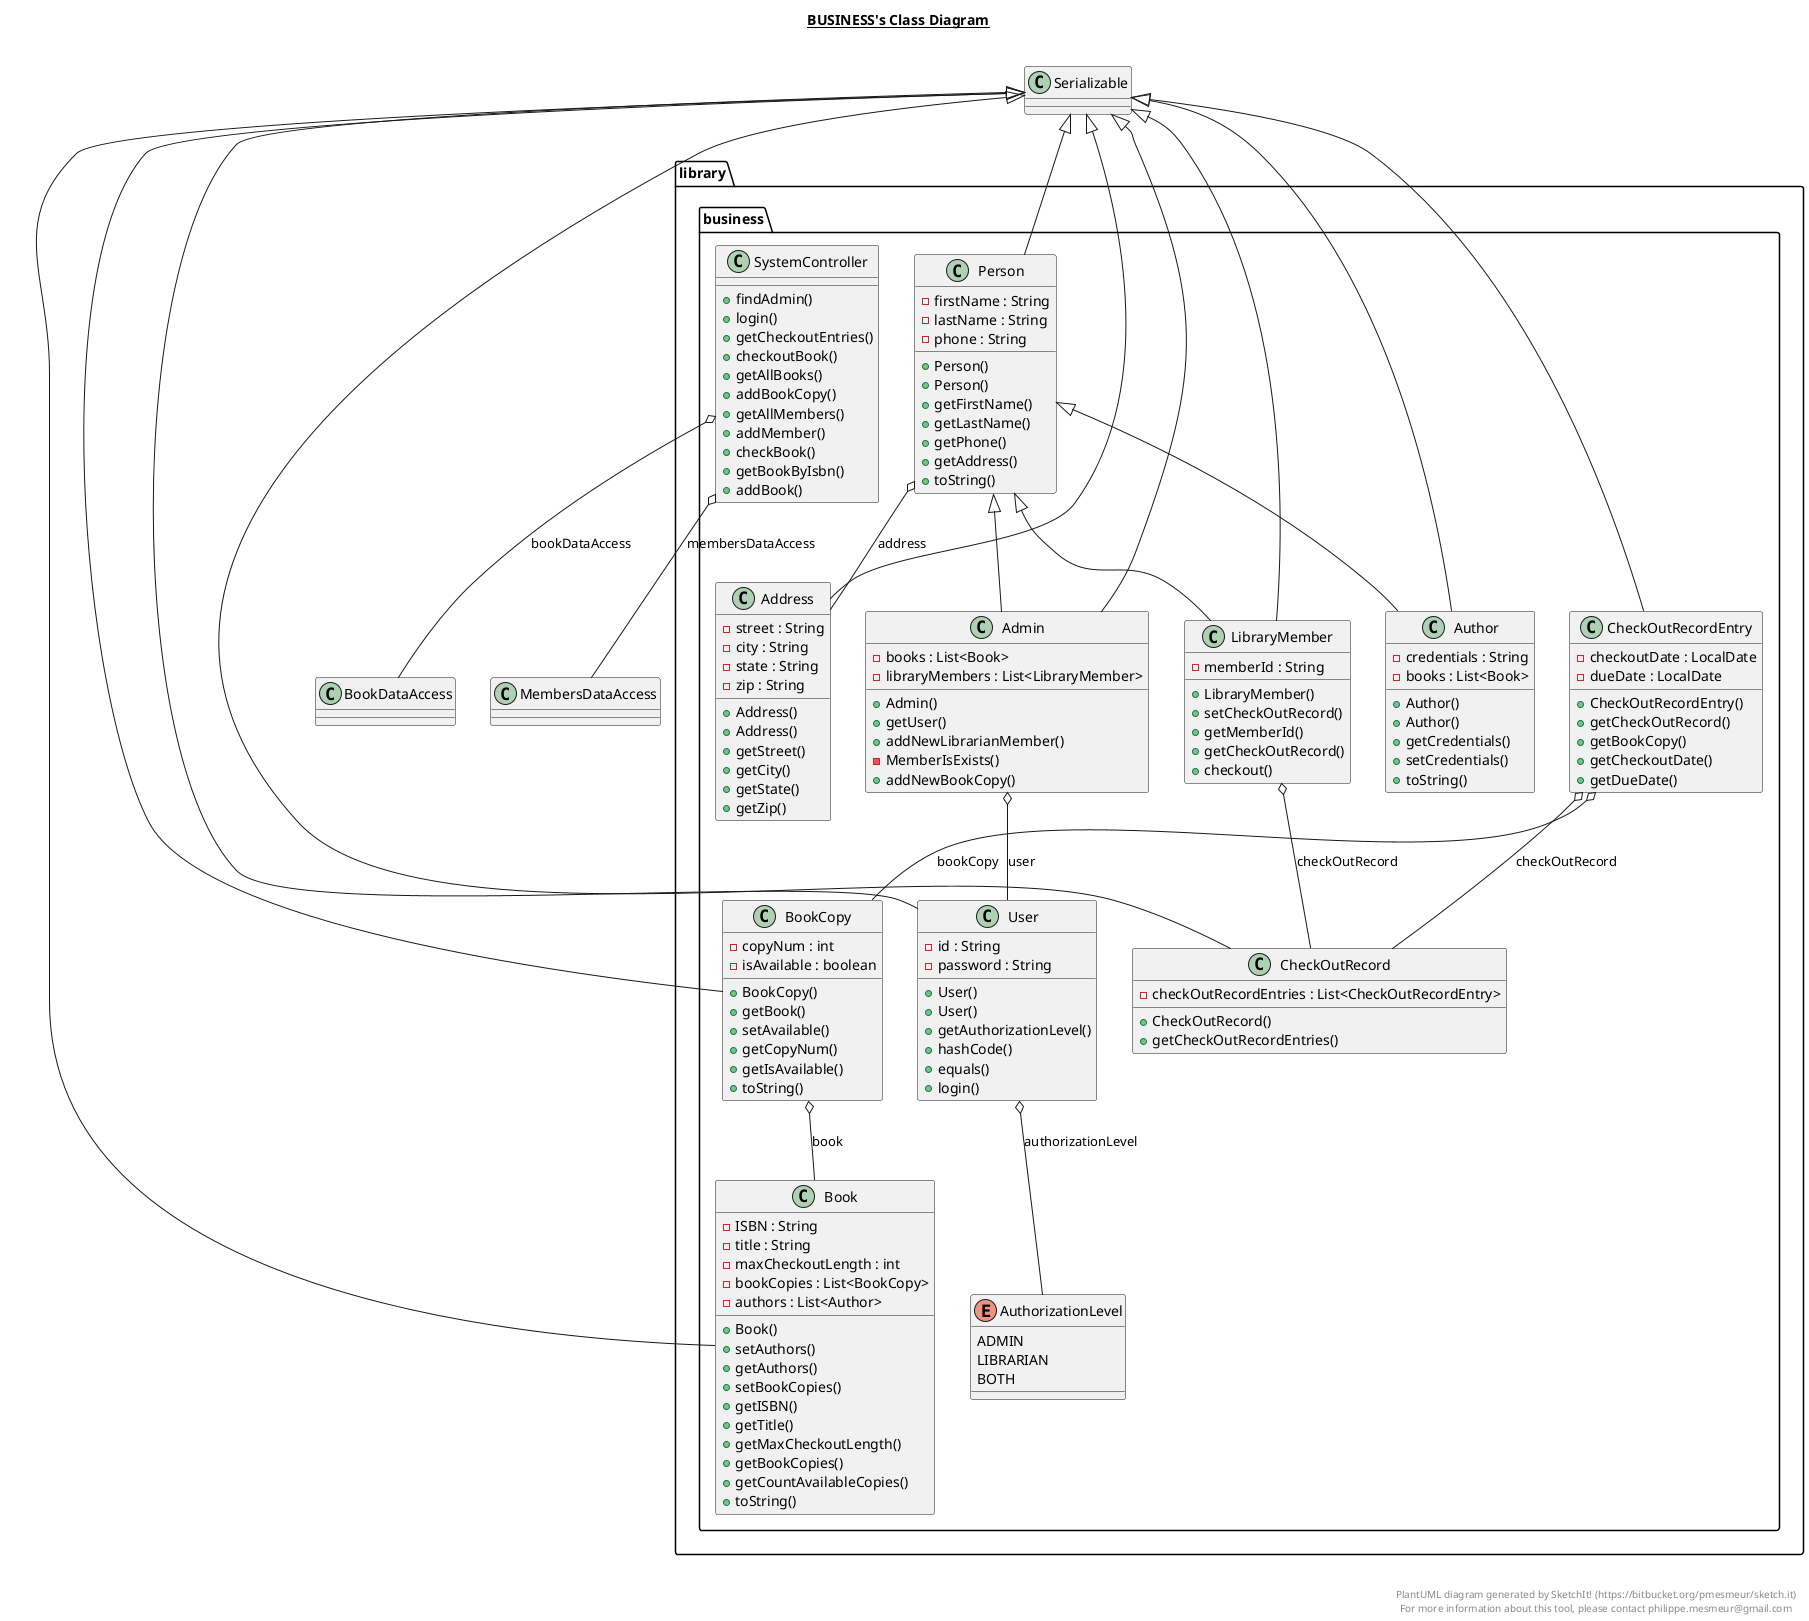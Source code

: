 @startuml

title __BUSINESS's Class Diagram__\n

  package library {
    package library.business {
      class Address {
          - street : String
          - city : String
          - state : String
          - zip : String
          + Address()
          + Address()
          + getStreet()
          + getCity()
          + getState()
          + getZip()
      }
    }
  }
  

  package library {
    package library.business {
      class Admin {
          - books : List<Book>
          - libraryMembers : List<LibraryMember>
          + Admin()
          + getUser()
          + addNewLibrarianMember()
          - MemberIsExists()
          + addNewBookCopy()
      }
    }
  }
  

  package library {
    package library.business {
      class Author {
          - credentials : String
          - books : List<Book>
          + Author()
          + Author()
          + getCredentials()
          + setCredentials()
          + toString()
      }
    }
  }
  

  package library {
    package library.business {
      enum AuthorizationLevel {
        ADMIN
        LIBRARIAN
        BOTH
      }
    }
  }
  

  package library {
    package library.business {
      class Book {
          - ISBN : String
          - title : String
          - maxCheckoutLength : int
          - bookCopies : List<BookCopy>
          - authors : List<Author>
          + Book()
          + setAuthors()
          + getAuthors()
          + setBookCopies()
          + getISBN()
          + getTitle()
          + getMaxCheckoutLength()
          + getBookCopies()
          + getCountAvailableCopies()
          + toString()
      }
    }
  }
  

  package library {
    package library.business {
      class BookCopy {
          - copyNum : int
          - isAvailable : boolean
          + BookCopy()
          + getBook()
          + setAvailable()
          + getCopyNum()
          + getIsAvailable()
          + toString()
      }
    }
  }
  

  package library {
    package library.business {
      class CheckOutRecord {
          - checkOutRecordEntries : List<CheckOutRecordEntry>
          + CheckOutRecord()
          + getCheckOutRecordEntries()
      }
    }
  }
  

  package library {
    package library.business {
      class CheckOutRecordEntry {
          - checkoutDate : LocalDate
          - dueDate : LocalDate
          + CheckOutRecordEntry()
          + getCheckOutRecord()
          + getBookCopy()
          + getCheckoutDate()
          + getDueDate()
      }
    }
  }
  

  package library {
    package library.business {
      class LibraryMember {
          - memberId : String
          + LibraryMember()
          + setCheckOutRecord()
          + getMemberId()
          + getCheckOutRecord()
          + checkout()
      }
    }
  }
  

  package library {
    package library.business {
      class Person {
          - firstName : String
          - lastName : String
          - phone : String
          + Person()
          + Person()
          + getFirstName()
          + getLastName()
          + getPhone()
          + getAddress()
          + toString()
      }
    }
  }
  

  package library {
    package library.business {
      class SystemController {
          + findAdmin()
          + login()
          + getCheckoutEntries()
          + checkoutBook()
          + getAllBooks()
          + addBookCopy()
          + getAllMembers()
          + addMember()
          + checkBook()
          + getBookByIsbn()
          + addBook()
      }
    }
  }
  

  package library {
    package library.business {
      class User {
          - id : String
          - password : String
          + User()
          + User()
          + getAuthorizationLevel()
          + hashCode()
          + equals()
          + login()
      }
    }
  }
  

  Address -up-|> Serializable
  Admin -up-|> Serializable
  Admin -up-|> Person
  Admin o-- User : user
  Author -up-|> Serializable
  Author -up-|> Person
  Book -up-|> Serializable
  BookCopy -up-|> Serializable
  BookCopy o-- Book : book
  CheckOutRecord -up-|> Serializable
  CheckOutRecordEntry -up-|> Serializable
  CheckOutRecordEntry o-- CheckOutRecord : checkOutRecord
  CheckOutRecordEntry o-- BookCopy : bookCopy
  LibraryMember -up-|> Serializable
  LibraryMember -up-|> Person
  LibraryMember o-- CheckOutRecord : checkOutRecord
  Person -up-|> Serializable
  Person o-- Address : address
  SystemController o-- MembersDataAccess : membersDataAccess
  SystemController o-- BookDataAccess : bookDataAccess
  User -up-|> Serializable
  User o-- AuthorizationLevel : authorizationLevel


right footer


PlantUML diagram generated by SketchIt! (https://bitbucket.org/pmesmeur/sketch.it)
For more information about this tool, please contact philippe.mesmeur@gmail.com
endfooter

@enduml
